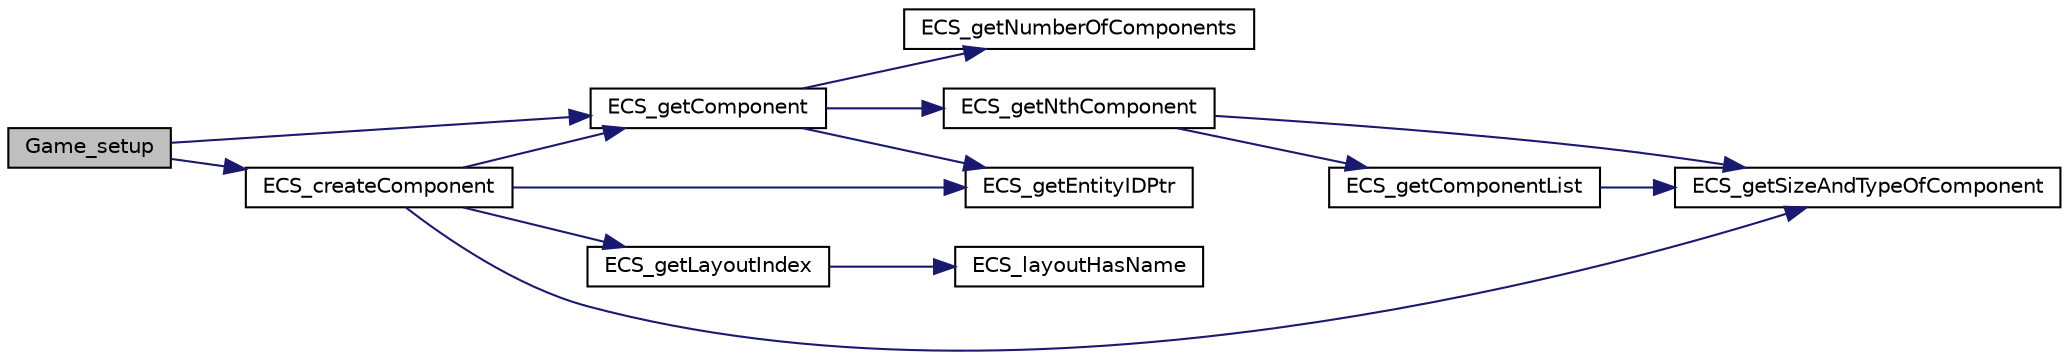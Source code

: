 digraph "Game_setup"
{
 // LATEX_PDF_SIZE
  edge [fontname="Helvetica",fontsize="10",labelfontname="Helvetica",labelfontsize="10"];
  node [fontname="Helvetica",fontsize="10",shape=record];
  rankdir="LR";
  Node1 [label="Game_setup",height=0.2,width=0.4,color="black", fillcolor="grey75", style="filled", fontcolor="black",tooltip=" "];
  Node1 -> Node2 [color="midnightblue",fontsize="10",style="solid",fontname="Helvetica"];
  Node2 [label="ECS_createComponent",height=0.2,width=0.4,color="black", fillcolor="white", style="filled",URL="$_e_c_s_8c.html#a26b1c807141d22e5ca3e407fda22a9ea",tooltip=" "];
  Node2 -> Node3 [color="midnightblue",fontsize="10",style="solid",fontname="Helvetica"];
  Node3 [label="ECS_getComponent",height=0.2,width=0.4,color="black", fillcolor="white", style="filled",URL="$_e_c_s_8c.html#aed416a426c4e471a5203374cf03ea86f",tooltip=" "];
  Node3 -> Node4 [color="midnightblue",fontsize="10",style="solid",fontname="Helvetica"];
  Node4 [label="ECS_getEntityIDPtr",height=0.2,width=0.4,color="black", fillcolor="white", style="filled",URL="$_e_c_s_8c.html#aca802be6fd112425bb560ef0272c99d8",tooltip=" "];
  Node3 -> Node5 [color="midnightblue",fontsize="10",style="solid",fontname="Helvetica"];
  Node5 [label="ECS_getNthComponent",height=0.2,width=0.4,color="black", fillcolor="white", style="filled",URL="$_e_c_s_8c.html#a502db47e783a46764a323c04c4a4f42c",tooltip=" "];
  Node5 -> Node6 [color="midnightblue",fontsize="10",style="solid",fontname="Helvetica"];
  Node6 [label="ECS_getComponentList",height=0.2,width=0.4,color="black", fillcolor="white", style="filled",URL="$_e_c_s_8c.html#a7d1878011294407e746f9c5300cde210",tooltip=" "];
  Node6 -> Node7 [color="midnightblue",fontsize="10",style="solid",fontname="Helvetica"];
  Node7 [label="ECS_getSizeAndTypeOfComponent",height=0.2,width=0.4,color="black", fillcolor="white", style="filled",URL="$_e_c_s_8c.html#abbd0af0b96da7d9033e545d9204fd371",tooltip=" "];
  Node5 -> Node7 [color="midnightblue",fontsize="10",style="solid",fontname="Helvetica"];
  Node3 -> Node8 [color="midnightblue",fontsize="10",style="solid",fontname="Helvetica"];
  Node8 [label="ECS_getNumberOfComponents",height=0.2,width=0.4,color="black", fillcolor="white", style="filled",URL="$_e_c_s_8c.html#a631bfc25a33ae6773eb9173dc568b138",tooltip=" "];
  Node2 -> Node4 [color="midnightblue",fontsize="10",style="solid",fontname="Helvetica"];
  Node2 -> Node9 [color="midnightblue",fontsize="10",style="solid",fontname="Helvetica"];
  Node9 [label="ECS_getLayoutIndex",height=0.2,width=0.4,color="black", fillcolor="white", style="filled",URL="$_e_c_s_8c.html#a2454dee07d22915509a6dc18c1c7bfec",tooltip=" "];
  Node9 -> Node10 [color="midnightblue",fontsize="10",style="solid",fontname="Helvetica"];
  Node10 [label="ECS_layoutHasName",height=0.2,width=0.4,color="black", fillcolor="white", style="filled",URL="$_e_c_s_8c.html#aa0d4c1f274b10e4362d1d2425f8b661c",tooltip=" "];
  Node2 -> Node7 [color="midnightblue",fontsize="10",style="solid",fontname="Helvetica"];
  Node1 -> Node3 [color="midnightblue",fontsize="10",style="solid",fontname="Helvetica"];
}
